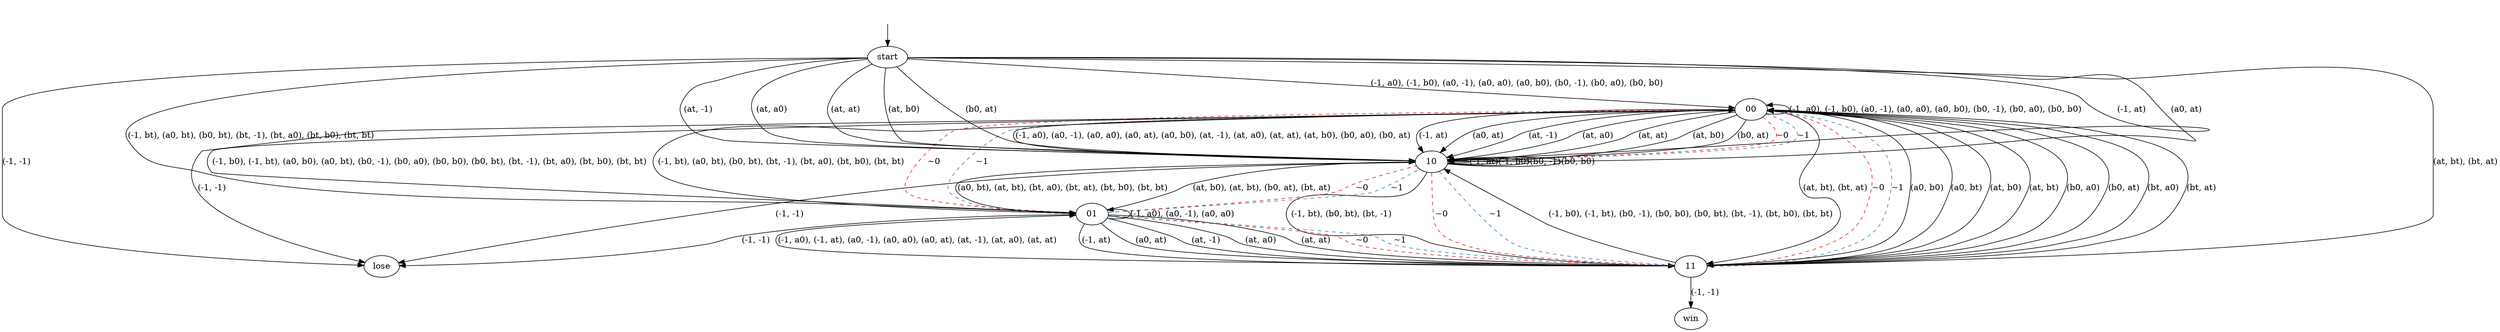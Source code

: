 digraph  {
concentrate=False;
nodesep=0.5;
ranksep=0.5;
splines=True;
139789369170016 [label=lose];
139789674453760 [label=00];
139789369565480 [label=10];
139789369169736 [label=11];
139789369169792 [label=win];
139789674453928 [label=01];
139789674453424 [label=start];
hidden [label="", shape=none];
139789674453760 -> 139789369170016  [action="('-1', '-1')", key="('-1', '-1')", label="(-1, -1)"];
139789674453760 -> 139789369565480  [action="('-1', 'at')", key="('-1', 'at')", label="(-1, at)"];
139789674453760 -> 139789369565480  [action="('a0', 'at')", key="('a0', 'at')", label="(a0, at)"];
139789674453760 -> 139789369565480  [action="('at', '-1')", key="('at', '-1')", label="(at, -1)"];
139789674453760 -> 139789369565480  [action="('at', 'a0')", key="('at', 'a0')", label="(at, a0)"];
139789674453760 -> 139789369565480  [action="('at', 'at')", key="('at', 'at')", label="(at, at)"];
139789674453760 -> 139789369565480  [action="('at', 'b0')", key="('at', 'b0')", label="(at, b0)"];
139789674453760 -> 139789369565480  [action="('b0', 'at')", key="('b0', 'at')", label="(b0, at)"];
139789674453760 -> 139789369565480  [arrowhead=none, color=1, colorscheme=set19, constraint=True, key=7, label="~0", style=dashed];
139789674453760 -> 139789369565480  [arrowhead=none, color=2, colorscheme=set19, constraint=True, key=8, label="~1", style=dashed];
139789674453760 -> 139789674453760  [action="(('-1', 'a0'), ('-1', 'b0'), ('a0', '-1'), ('a0', 'a0'), ('a0', 'b0'), ('b0', '-1'), ('b0', 'a0'), ('b0', 'b0'))", dir=back, key="(('-1', 'a0'), ('-1', 'b0'), ('a0', '-1'), ('a0', 'a0'), ('a0', 'b0'), ('b0', '-1'), ('b0', 'a0'), ('b0', 'b0'))", label="(-1, a0), (-1, b0), (a0, -1), (a0, a0), (a0, b0), (b0, -1), (b0, a0), (b0, b0)"];
139789674453760 -> 139789674453928  [action="(('-1', 'bt'), ('a0', 'bt'), ('b0', 'bt'), ('bt', '-1'), ('bt', 'a0'), ('bt', 'b0'), ('bt', 'bt'))", key="(('-1', 'bt'), ('a0', 'bt'), ('b0', 'bt'), ('bt', '-1'), ('bt', 'a0'), ('bt', 'b0'), ('bt', 'bt'))", label="(-1, bt), (a0, bt), (b0, bt), (bt, -1), (bt, a0), (bt, b0), (bt, bt)"];
139789674453760 -> 139789674453928  [arrowhead=none, color=1, colorscheme=set19, constraint=True, key=1, label="~0", style=dashed];
139789674453760 -> 139789674453928  [arrowhead=none, color=2, colorscheme=set19, constraint=True, key=2, label="~1", style=dashed];
139789674453760 -> 139789369169736  [action="(('at', 'bt'), ('bt', 'at'))", key="(('at', 'bt'), ('bt', 'at'))", label="(at, bt), (bt, at)"];
139789674453760 -> 139789369169736  [arrowhead=none, color=1, colorscheme=set19, constraint=True, key=1, label="~0", style=dashed];
139789674453760 -> 139789369169736  [arrowhead=none, color=2, colorscheme=set19, constraint=True, key=2, label="~1", style=dashed];
139789369565480 -> 139789369170016  [action="('-1', '-1')", key="('-1', '-1')", label="(-1, -1)"];
139789369565480 -> 139789369565480  [action="('-1', 'at')", dir=back, key="('-1', 'at')", label="(-1, at)"];
139789369565480 -> 139789369565480  [action="('-1', 'b0')", dir=back, key="('-1', 'b0')", label="(-1, b0)"];
139789369565480 -> 139789369565480  [action="('b0', '-1')", dir=back, key="('b0', '-1')", label="(b0, -1)"];
139789369565480 -> 139789369565480  [action="('b0', 'b0')", dir=back, key="('b0', 'b0')", label="(b0, b0)"];
139789369565480 -> 139789674453760  [action="(('-1', 'a0'), ('a0', '-1'), ('a0', 'a0'), ('a0', 'at'), ('a0', 'b0'), ('at', '-1'), ('at', 'a0'), ('at', 'at'), ('at', 'b0'), ('b0', 'a0'), ('b0', 'at'))", key="(('-1', 'a0'), ('a0', '-1'), ('a0', 'a0'), ('a0', 'at'), ('a0', 'b0'), ('at', '-1'), ('at', 'a0'), ('at', 'at'), ('at', 'b0'), ('b0', 'a0'), ('b0', 'at'))", label="(-1, a0), (a0, -1), (a0, a0), (a0, at), (a0, b0), (at, -1), (at, a0), (at, at), (at, b0), (b0, a0), (b0, at)"];
139789369565480 -> 139789369169736  [action="(('-1', 'bt'), ('b0', 'bt'), ('bt', '-1'))", key="(('-1', 'bt'), ('b0', 'bt'), ('bt', '-1'))", label="(-1, bt), (b0, bt), (bt, -1)"];
139789369565480 -> 139789369169736  [arrowhead=none, color=1, colorscheme=set19, constraint=True, key=1, label="~0", style=dashed];
139789369565480 -> 139789369169736  [arrowhead=none, color=2, colorscheme=set19, constraint=True, key=2, label="~1", style=dashed];
139789369565480 -> 139789674453928  [action="(('a0', 'bt'), ('at', 'bt'), ('bt', 'a0'), ('bt', 'at'), ('bt', 'b0'), ('bt', 'bt'))", key="(('a0', 'bt'), ('at', 'bt'), ('bt', 'a0'), ('bt', 'at'), ('bt', 'b0'), ('bt', 'bt'))", label="(a0, bt), (at, bt), (bt, a0), (bt, at), (bt, b0), (bt, bt)"];
139789369169736 -> 139789369169792  [action="('-1', '-1')", key="('-1', '-1')", label="(-1, -1)"];
139789369169736 -> 139789674453760  [action="('a0', 'b0')", key="('a0', 'b0')", label="(a0, b0)"];
139789369169736 -> 139789674453760  [action="('a0', 'bt')", key="('a0', 'bt')", label="(a0, bt)"];
139789369169736 -> 139789674453760  [action="('at', 'b0')", key="('at', 'b0')", label="(at, b0)"];
139789369169736 -> 139789674453760  [action="('at', 'bt')", key="('at', 'bt')", label="(at, bt)"];
139789369169736 -> 139789674453760  [action="('b0', 'a0')", key="('b0', 'a0')", label="(b0, a0)"];
139789369169736 -> 139789674453760  [action="('b0', 'at')", key="('b0', 'at')", label="(b0, at)"];
139789369169736 -> 139789674453760  [action="('bt', 'a0')", key="('bt', 'a0')", label="(bt, a0)"];
139789369169736 -> 139789674453760  [action="('bt', 'at')", key="('bt', 'at')", label="(bt, at)"];
139789369169736 -> 139789674453928  [action="(('-1', 'a0'), ('-1', 'at'), ('a0', '-1'), ('a0', 'a0'), ('a0', 'at'), ('at', '-1'), ('at', 'a0'), ('at', 'at'))", key="(('-1', 'a0'), ('-1', 'at'), ('a0', '-1'), ('a0', 'a0'), ('a0', 'at'), ('at', '-1'), ('at', 'a0'), ('at', 'at'))", label="(-1, a0), (-1, at), (a0, -1), (a0, a0), (a0, at), (at, -1), (at, a0), (at, at)"];
139789369169736 -> 139789369565480  [action="(('-1', 'b0'), ('-1', 'bt'), ('b0', '-1'), ('b0', 'b0'), ('b0', 'bt'), ('bt', '-1'), ('bt', 'b0'), ('bt', 'bt'))", key="(('-1', 'b0'), ('-1', 'bt'), ('b0', '-1'), ('b0', 'b0'), ('b0', 'bt'), ('bt', '-1'), ('bt', 'b0'), ('bt', 'bt'))", label="(-1, b0), (-1, bt), (b0, -1), (b0, b0), (b0, bt), (bt, -1), (bt, b0), (bt, bt)"];
139789674453928 -> 139789369170016  [action="('-1', '-1')", key="('-1', '-1')", label="(-1, -1)"];
139789674453928 -> 139789369169736  [action="('-1', 'at')", key="('-1', 'at')", label="(-1, at)"];
139789674453928 -> 139789369169736  [action="('a0', 'at')", key="('a0', 'at')", label="(a0, at)"];
139789674453928 -> 139789369169736  [action="('at', '-1')", key="('at', '-1')", label="(at, -1)"];
139789674453928 -> 139789369169736  [action="('at', 'a0')", key="('at', 'a0')", label="(at, a0)"];
139789674453928 -> 139789369169736  [action="('at', 'at')", key="('at', 'at')", label="(at, at)"];
139789674453928 -> 139789369169736  [arrowhead=none, color=1, colorscheme=set19, constraint=True, key=5, label="~0", style=dashed];
139789674453928 -> 139789369169736  [arrowhead=none, color=2, colorscheme=set19, constraint=True, key=6, label="~1", style=dashed];
139789674453928 -> 139789674453928  [action="(('-1', 'a0'), ('a0', '-1'), ('a0', 'a0'))", dir=back, key="(('-1', 'a0'), ('a0', '-1'), ('a0', 'a0'))", label="(-1, a0), (a0, -1), (a0, a0)"];
139789674453928 -> 139789674453760  [action="(('-1', 'b0'), ('-1', 'bt'), ('a0', 'b0'), ('a0', 'bt'), ('b0', '-1'), ('b0', 'a0'), ('b0', 'b0'), ('b0', 'bt'), ('bt', '-1'), ('bt', 'a0'), ('bt', 'b0'), ('bt', 'bt'))", key="(('-1', 'b0'), ('-1', 'bt'), ('a0', 'b0'), ('a0', 'bt'), ('b0', '-1'), ('b0', 'a0'), ('b0', 'b0'), ('b0', 'bt'), ('bt', '-1'), ('bt', 'a0'), ('bt', 'b0'), ('bt', 'bt'))", label="(-1, b0), (-1, bt), (a0, b0), (a0, bt), (b0, -1), (b0, a0), (b0, b0), (b0, bt), (bt, -1), (bt, a0), (bt, b0), (bt, bt)"];
139789674453928 -> 139789369565480  [action="(('at', 'b0'), ('at', 'bt'), ('b0', 'at'), ('bt', 'at'))", key="(('at', 'b0'), ('at', 'bt'), ('b0', 'at'), ('bt', 'at'))", label="(at, b0), (at, bt), (b0, at), (bt, at)"];
139789674453928 -> 139789369565480  [arrowhead=none, color=1, colorscheme=set19, constraint=True, key=1, label="~0", style=dashed];
139789674453928 -> 139789369565480  [arrowhead=none, color=2, colorscheme=set19, constraint=True, key=2, label="~1", style=dashed];
139789674453424 -> 139789369170016  [action="('-1', '-1')", key="('-1', '-1')", label="(-1, -1)"];
139789674453424 -> 139789369565480  [action="('-1', 'at')", key="('-1', 'at')", label="(-1, at)"];
139789674453424 -> 139789369565480  [action="('a0', 'at')", key="('a0', 'at')", label="(a0, at)"];
139789674453424 -> 139789369565480  [action="('at', '-1')", key="('at', '-1')", label="(at, -1)"];
139789674453424 -> 139789369565480  [action="('at', 'a0')", key="('at', 'a0')", label="(at, a0)"];
139789674453424 -> 139789369565480  [action="('at', 'at')", key="('at', 'at')", label="(at, at)"];
139789674453424 -> 139789369565480  [action="('at', 'b0')", key="('at', 'b0')", label="(at, b0)"];
139789674453424 -> 139789369565480  [action="('b0', 'at')", key="('b0', 'at')", label="(b0, at)"];
139789674453424 -> 139789674453760  [action="(('-1', 'a0'), ('-1', 'b0'), ('a0', '-1'), ('a0', 'a0'), ('a0', 'b0'), ('b0', '-1'), ('b0', 'a0'), ('b0', 'b0'))", key="(('-1', 'a0'), ('-1', 'b0'), ('a0', '-1'), ('a0', 'a0'), ('a0', 'b0'), ('b0', '-1'), ('b0', 'a0'), ('b0', 'b0'))", label="(-1, a0), (-1, b0), (a0, -1), (a0, a0), (a0, b0), (b0, -1), (b0, a0), (b0, b0)"];
139789674453424 -> 139789674453928  [action="(('-1', 'bt'), ('a0', 'bt'), ('b0', 'bt'), ('bt', '-1'), ('bt', 'a0'), ('bt', 'b0'), ('bt', 'bt'))", key="(('-1', 'bt'), ('a0', 'bt'), ('b0', 'bt'), ('bt', '-1'), ('bt', 'a0'), ('bt', 'b0'), ('bt', 'bt'))", label="(-1, bt), (a0, bt), (b0, bt), (bt, -1), (bt, a0), (bt, b0), (bt, bt)"];
139789674453424 -> 139789369169736  [action="(('at', 'bt'), ('bt', 'at'))", key="(('at', 'bt'), ('bt', 'at'))", label="(at, bt), (bt, at)"];
hidden -> 139789674453424  [key=0];
}
